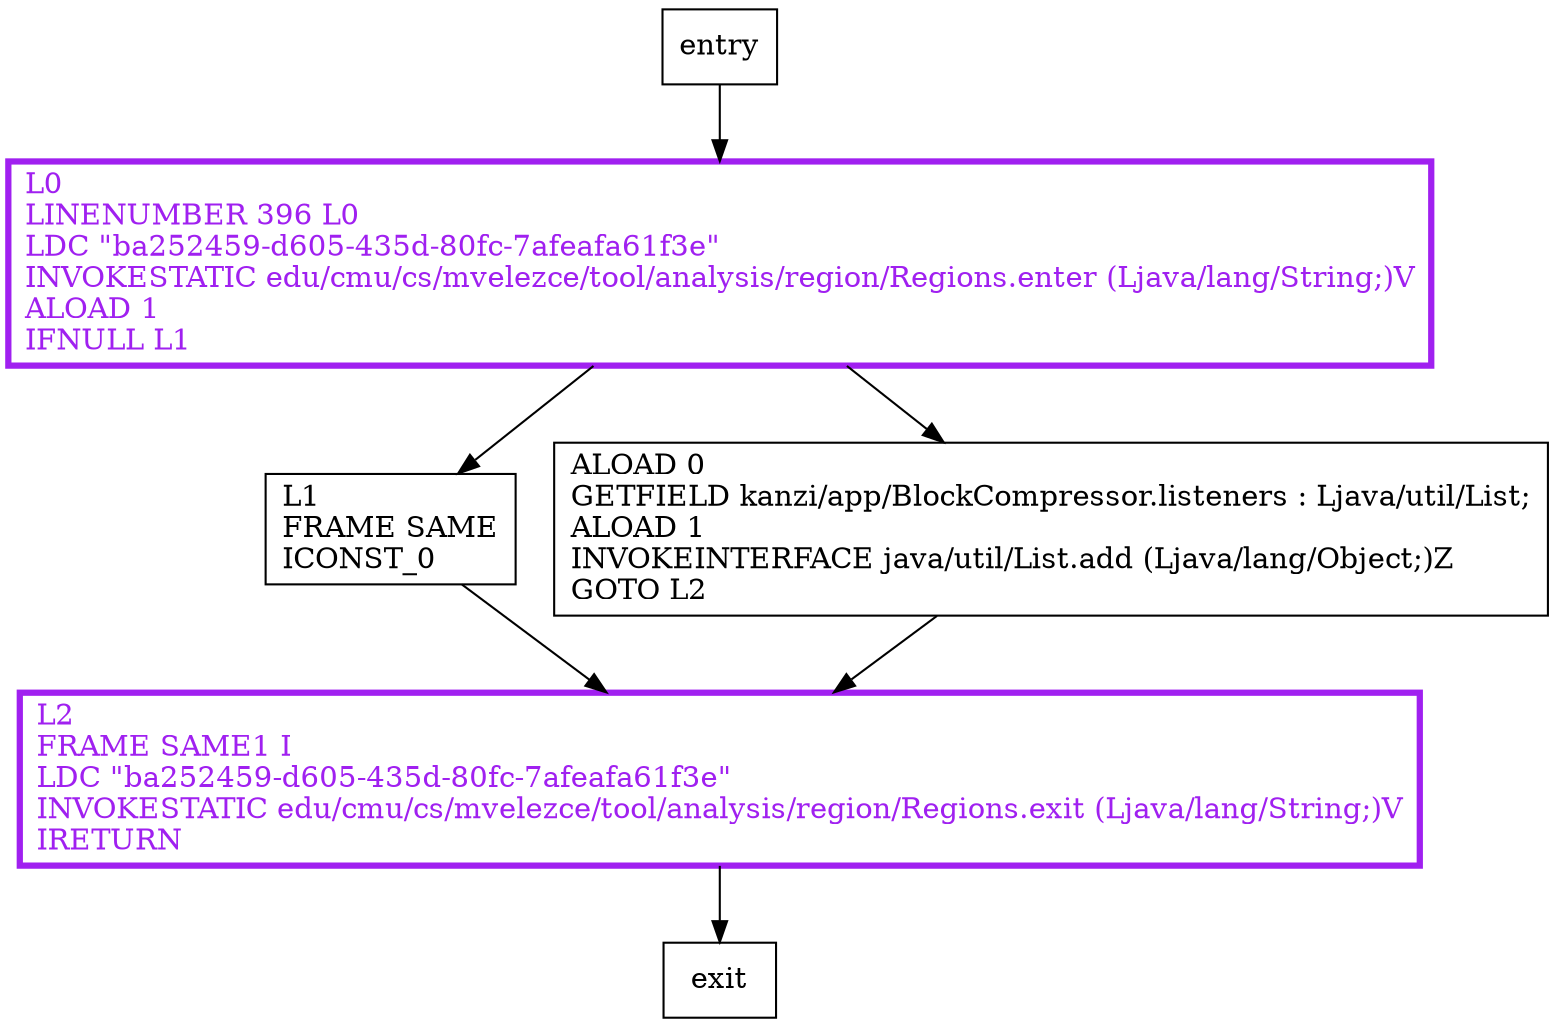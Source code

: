 digraph addListener {
node [shape=record];
1798762404 [label="L0\lLINENUMBER 396 L0\lLDC \"ba252459-d605-435d-80fc-7afeafa61f3e\"\lINVOKESTATIC edu/cmu/cs/mvelezce/tool/analysis/region/Regions.enter (Ljava/lang/String;)V\lALOAD 1\lIFNULL L1\l"];
1513667530 [label="L2\lFRAME SAME1 I\lLDC \"ba252459-d605-435d-80fc-7afeafa61f3e\"\lINVOKESTATIC edu/cmu/cs/mvelezce/tool/analysis/region/Regions.exit (Ljava/lang/String;)V\lIRETURN\l"];
1921844513 [label="L1\lFRAME SAME\lICONST_0\l"];
871440990 [label="ALOAD 0\lGETFIELD kanzi/app/BlockCompressor.listeners : Ljava/util/List;\lALOAD 1\lINVOKEINTERFACE java/util/List.add (Ljava/lang/Object;)Z\lGOTO L2\l"];
entry;
exit;
entry -> 1798762404;
1798762404 -> 1921844513;
1798762404 -> 871440990;
1513667530 -> exit;
1921844513 -> 1513667530;
871440990 -> 1513667530;
1798762404[fontcolor="purple", penwidth=3, color="purple"];
1513667530[fontcolor="purple", penwidth=3, color="purple"];
}
